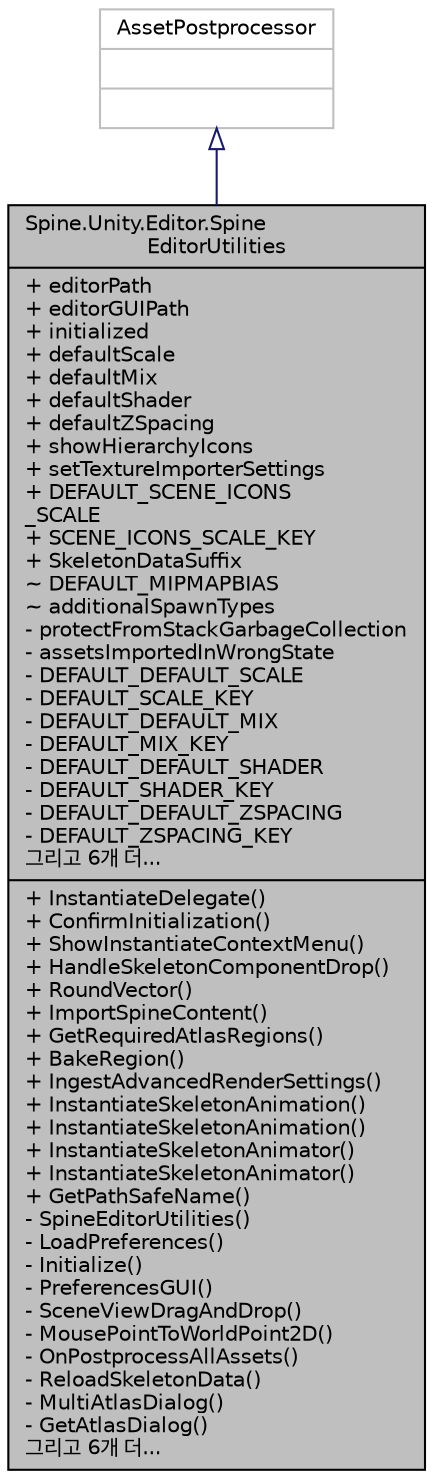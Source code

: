 digraph "Spine.Unity.Editor.SpineEditorUtilities"
{
 // LATEX_PDF_SIZE
  edge [fontname="Helvetica",fontsize="10",labelfontname="Helvetica",labelfontsize="10"];
  node [fontname="Helvetica",fontsize="10",shape=record];
  Node1 [label="{Spine.Unity.Editor.Spine\lEditorUtilities\n|+ editorPath\l+ editorGUIPath\l+ initialized\l+ defaultScale\l+ defaultMix\l+ defaultShader\l+ defaultZSpacing\l+ showHierarchyIcons\l+ setTextureImporterSettings\l+ DEFAULT_SCENE_ICONS\l_SCALE\l+ SCENE_ICONS_SCALE_KEY\l+ SkeletonDataSuffix\l~ DEFAULT_MIPMAPBIAS\l~ additionalSpawnTypes\l- protectFromStackGarbageCollection\l- assetsImportedInWrongState\l- DEFAULT_DEFAULT_SCALE\l- DEFAULT_SCALE_KEY\l- DEFAULT_DEFAULT_MIX\l- DEFAULT_MIX_KEY\l- DEFAULT_DEFAULT_SHADER\l- DEFAULT_SHADER_KEY\l- DEFAULT_DEFAULT_ZSPACING\l- DEFAULT_ZSPACING_KEY\l그리고 6개 더...\l|+ InstantiateDelegate()\l+ ConfirmInitialization()\l+ ShowInstantiateContextMenu()\l+ HandleSkeletonComponentDrop()\l+ RoundVector()\l+ ImportSpineContent()\l+ GetRequiredAtlasRegions()\l+ BakeRegion()\l+ IngestAdvancedRenderSettings()\l+ InstantiateSkeletonAnimation()\l+ InstantiateSkeletonAnimation()\l+ InstantiateSkeletonAnimator()\l+ InstantiateSkeletonAnimator()\l+ GetPathSafeName()\l- SpineEditorUtilities()\l- LoadPreferences()\l- Initialize()\l- PreferencesGUI()\l- SceneViewDragAndDrop()\l- MousePointToWorldPoint2D()\l- OnPostprocessAllAssets()\l- ReloadSkeletonData()\l- MultiAtlasDialog()\l- GetAtlasDialog()\l그리고 6개 더...\l}",height=0.2,width=0.4,color="black", fillcolor="grey75", style="filled", fontcolor="black",tooltip=" "];
  Node2 -> Node1 [dir="back",color="midnightblue",fontsize="10",style="solid",arrowtail="onormal",fontname="Helvetica"];
  Node2 [label="{AssetPostprocessor\n||}",height=0.2,width=0.4,color="grey75", fillcolor="white", style="filled",tooltip=" "];
}
